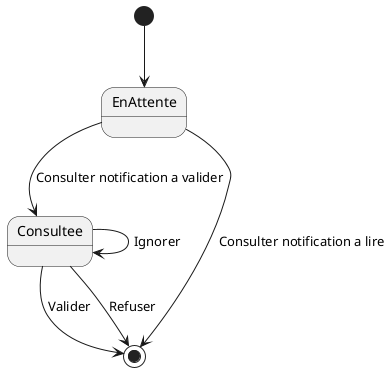 @startuml Notifications

[*] --> EnAttente
EnAttente --> Consultee : Consulter notification a valider
EnAttente --> [*] : Consulter notification a lire
Consultee --> [*] : Valider
Consultee --> [*] : Refuser
Consultee --> Consultee : Ignorer

@enduml